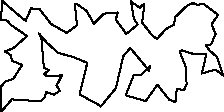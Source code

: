 unitsize(0.001cm);
// 21737
draw((1357,1905)--(1533,1780));
draw((1533,1780)--(1660,1556));
draw((1660,1556)--(1838,1732));
draw((1838,1732)--(2082,1753));
draw((2082,1753)--(2048,1628));
draw((2048,1628)--(2232,1374));
draw((2232,1374)--(2433,1538));
draw((2433,1538)--(2365,1649));
draw((2365,1649)--(2318,1925));
draw((2318,1925)--(2312,1949));
draw((2312,1949)--(2469,1838));
draw((2469,1838)--(2552,1909));
draw((2552,1909)--(2513,1572));
draw((2513,1572)--(2687,1353));
draw((2687,1353)--(2773,1286));
draw((2773,1286)--(2933,1459));
draw((2933,1459)--(3078,1541));
draw((3078,1541)--(3092,1668));
draw((3092,1668)--(3314,1881));
draw((3314,1881)--(3409,1917));
draw((3409,1917)--(3499,1885));
draw((3499,1885)--(3586,1909));
draw((3586,1909)--(3853,1712));
draw((3853,1712)--(3736,1542));
draw((3736,1542)--(3808,1375));
draw((3808,1375)--(3729,1188));
draw((3729,1188)--(3635,1174));
draw((3635,1174)--(3704,1082));
draw((3704,1082)--(3835,963));
draw((3835,963)--(3939,640));
draw((3939,640)--(3806,746));
draw((3806,746)--(3564,676));
draw((3564,676)--(3646,1018));
draw((3646,1018)--(3394,1028));
draw((3394,1028)--(3213,1085));
draw((3213,1085)--(3174,1064));
draw((3174,1064)--(3278,799));
draw((3278,799)--(3297,491));
draw((3297,491)--(3249,378));
draw((3249,378)--(3124,408));
draw((3124,408)--(3099,173));
draw((3099,173)--(2990,214));
draw((2990,214)--(2781,478));
draw((2781,478)--(2576,189));
draw((2576,189)--(2221,291));
draw((2221,291)--(2361,640));
draw((2361,640)--(2499,658));
draw((2499,658)--(2650,802));
draw((2650,802)--(2636,727));
draw((2636,727)--(2302,1127));
draw((2302,1127)--(2178,978));
draw((2178,978)--(2049,417));
draw((2049,417)--(1868,197));
draw((1868,197)--(1779,90));
draw((1779,90)--(1774,107));
draw((1774,107)--(1410,307));
draw((1410,307)--(1544,863));
draw((1544,863)--(1307,964));
draw((1307,964)--(1027,1041));
draw((1027,1041)--(826,1226));
draw((826,1226)--(693,1383));
draw((693,1383)--(737,1285));
draw((737,1285)--(779,777));
draw((779,777)--(868,731));
draw((868,731)--(781,671));
draw((781,671)--(834,629));
draw((834,629)--(1097,643));
draw((1097,643)--(1000,457));
draw((1000,457)--(1031,428));
draw((1031,428)--(1058,372));
draw((1058,372)--(960,303));
draw((960,303)--(913,317));
draw((913,317)--(812,351));
draw((812,351)--(805,272));
draw((805,272)--(721,186));
draw((721,186)--(213,220));
draw((213,220)--(29,6));
draw((29,6)--(14,454));
draw((14,454)--(40,462));
draw((40,462)--(99,536));
draw((99,536)--(242,584));
draw((242,584)--(396,828));
draw((396,828)--(219,898));
draw((219,898)--(192,1004));
draw((192,1004)--(86,1065));
draw((86,1065)--(234,1118));
draw((234,1118)--(482,1337));
draw((482,1337)--(185,1542));
draw((185,1542)--(138,1610));
draw((138,1610)--(22,1617));
draw((22,1617)--(43,1957));
draw((43,1957)--(323,1714));
draw((323,1714)--(457,1607));
draw((457,1607)--(554,1825));
draw((554,1825)--(705,1812));
draw((705,1812)--(901,1552));
draw((901,1552)--(1183,1391));
draw((1183,1391)--(1362,1526));
draw((1362,1526)--(1327,1893));
draw((1327,1893)--(1357,1905));
